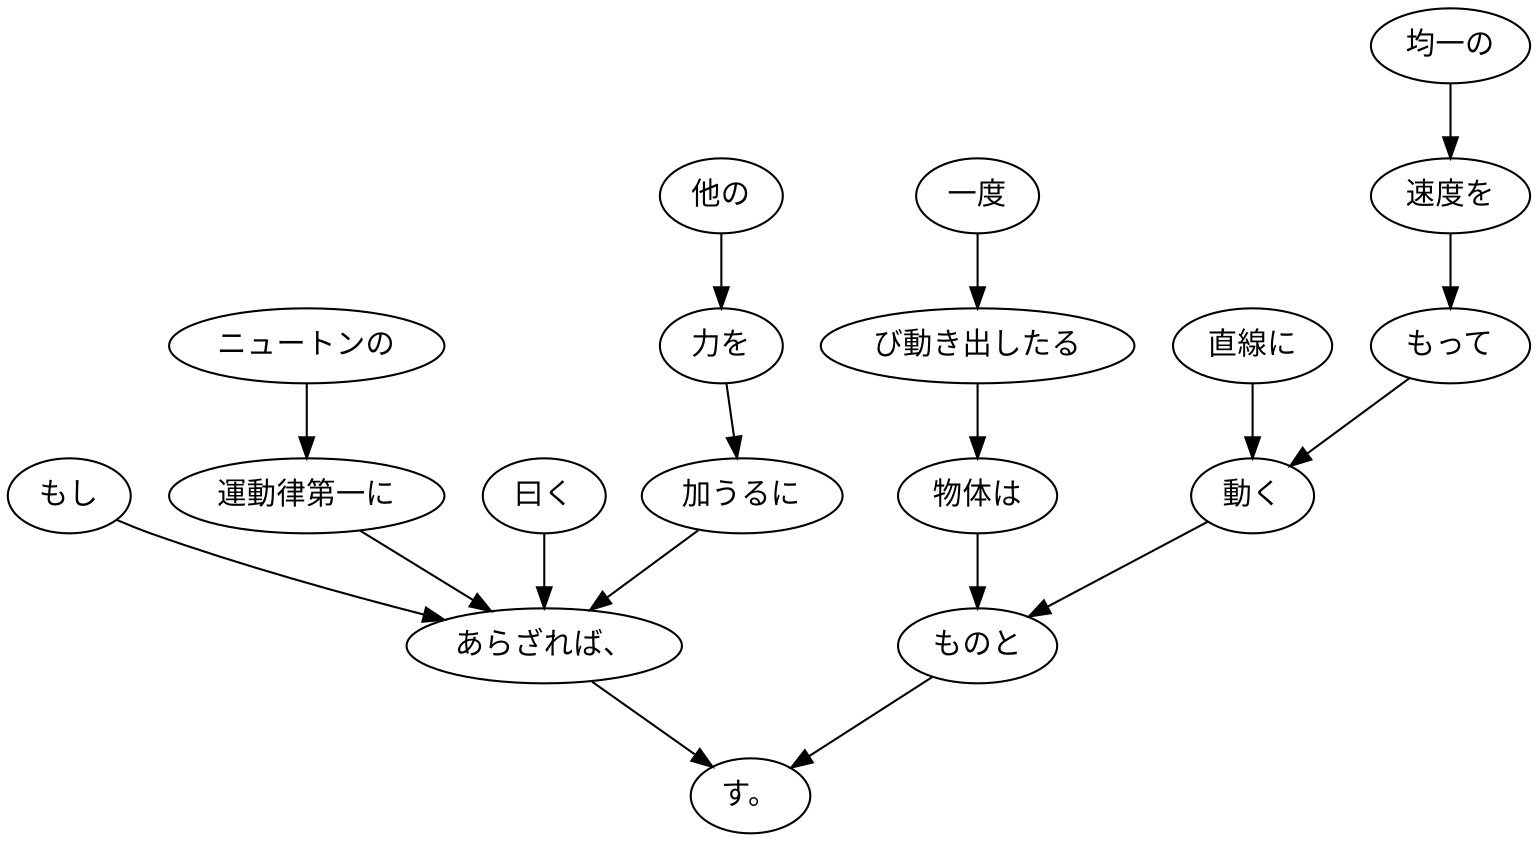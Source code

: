 digraph graph5079 {
	node0 [label="ニュートンの"];
	node1 [label="運動律第一に"];
	node2 [label="曰く"];
	node3 [label="もし"];
	node4 [label="他の"];
	node5 [label="力を"];
	node6 [label="加うるに"];
	node7 [label="あらざれば、"];
	node8 [label="一度"];
	node9 [label="び動き出したる"];
	node10 [label="物体は"];
	node11 [label="均一の"];
	node12 [label="速度を"];
	node13 [label="もって"];
	node14 [label="直線に"];
	node15 [label="動く"];
	node16 [label="ものと"];
	node17 [label="す。"];
	node0 -> node1;
	node1 -> node7;
	node2 -> node7;
	node3 -> node7;
	node4 -> node5;
	node5 -> node6;
	node6 -> node7;
	node7 -> node17;
	node8 -> node9;
	node9 -> node10;
	node10 -> node16;
	node11 -> node12;
	node12 -> node13;
	node13 -> node15;
	node14 -> node15;
	node15 -> node16;
	node16 -> node17;
}
